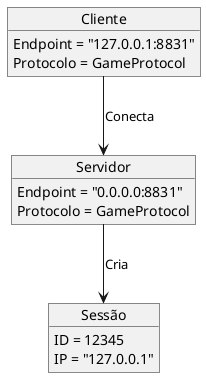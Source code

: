 @startuml ds-object-diagram
object Cliente {
  Endpoint = "127.0.0.1:8831"
  Protocolo = GameProtocol
}

object Servidor {
  Endpoint = "0.0.0.0:8831"
  Protocolo = GameProtocol
}

object Sessão {
  ID = 12345
  IP = "127.0.0.1"
}

Cliente --> Servidor : Conecta
Servidor --> Sessão : Cria
@enduml